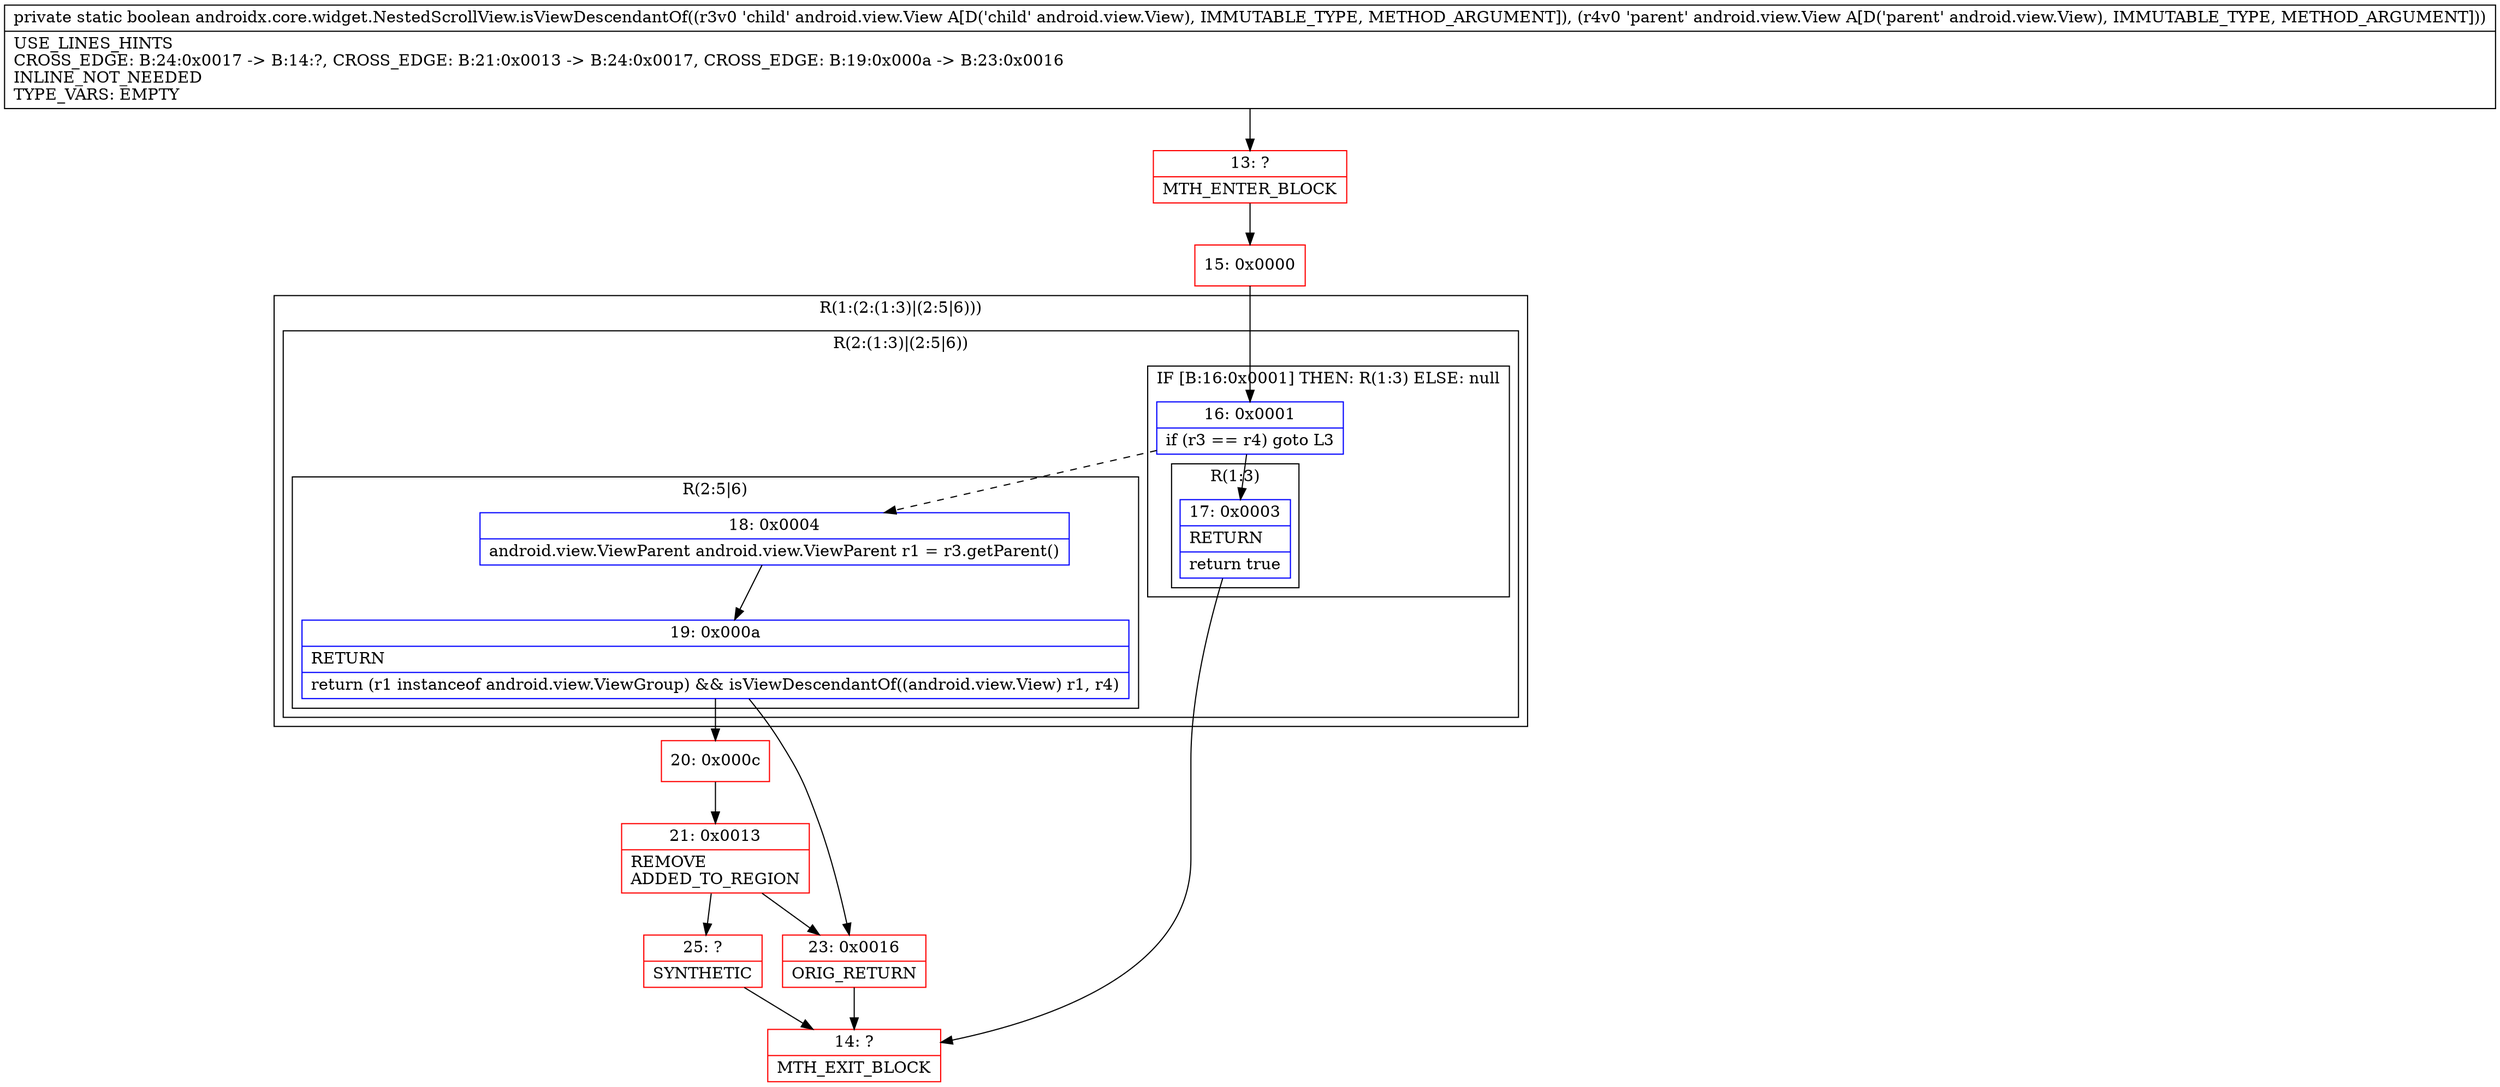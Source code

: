 digraph "CFG forandroidx.core.widget.NestedScrollView.isViewDescendantOf(Landroid\/view\/View;Landroid\/view\/View;)Z" {
subgraph cluster_Region_1709176605 {
label = "R(1:(2:(1:3)|(2:5|6)))";
node [shape=record,color=blue];
subgraph cluster_Region_2112357196 {
label = "R(2:(1:3)|(2:5|6))";
node [shape=record,color=blue];
subgraph cluster_IfRegion_18624208 {
label = "IF [B:16:0x0001] THEN: R(1:3) ELSE: null";
node [shape=record,color=blue];
Node_16 [shape=record,label="{16\:\ 0x0001|if (r3 == r4) goto L3\l}"];
subgraph cluster_Region_1087581502 {
label = "R(1:3)";
node [shape=record,color=blue];
Node_17 [shape=record,label="{17\:\ 0x0003|RETURN\l|return true\l}"];
}
}
subgraph cluster_Region_1509196506 {
label = "R(2:5|6)";
node [shape=record,color=blue];
Node_18 [shape=record,label="{18\:\ 0x0004|android.view.ViewParent android.view.ViewParent r1 = r3.getParent()\l}"];
Node_19 [shape=record,label="{19\:\ 0x000a|RETURN\l|return (r1 instanceof android.view.ViewGroup) && isViewDescendantOf((android.view.View) r1, r4)\l}"];
}
}
}
Node_13 [shape=record,color=red,label="{13\:\ ?|MTH_ENTER_BLOCK\l}"];
Node_15 [shape=record,color=red,label="{15\:\ 0x0000}"];
Node_14 [shape=record,color=red,label="{14\:\ ?|MTH_EXIT_BLOCK\l}"];
Node_20 [shape=record,color=red,label="{20\:\ 0x000c}"];
Node_21 [shape=record,color=red,label="{21\:\ 0x0013|REMOVE\lADDED_TO_REGION\l}"];
Node_25 [shape=record,color=red,label="{25\:\ ?|SYNTHETIC\l}"];
Node_23 [shape=record,color=red,label="{23\:\ 0x0016|ORIG_RETURN\l}"];
MethodNode[shape=record,label="{private static boolean androidx.core.widget.NestedScrollView.isViewDescendantOf((r3v0 'child' android.view.View A[D('child' android.view.View), IMMUTABLE_TYPE, METHOD_ARGUMENT]), (r4v0 'parent' android.view.View A[D('parent' android.view.View), IMMUTABLE_TYPE, METHOD_ARGUMENT]))  | USE_LINES_HINTS\lCROSS_EDGE: B:24:0x0017 \-\> B:14:?, CROSS_EDGE: B:21:0x0013 \-\> B:24:0x0017, CROSS_EDGE: B:19:0x000a \-\> B:23:0x0016\lINLINE_NOT_NEEDED\lTYPE_VARS: EMPTY\l}"];
MethodNode -> Node_13;Node_16 -> Node_17;
Node_16 -> Node_18[style=dashed];
Node_17 -> Node_14;
Node_18 -> Node_19;
Node_19 -> Node_20;
Node_19 -> Node_23;
Node_13 -> Node_15;
Node_15 -> Node_16;
Node_20 -> Node_21;
Node_21 -> Node_23;
Node_21 -> Node_25;
Node_25 -> Node_14;
Node_23 -> Node_14;
}

